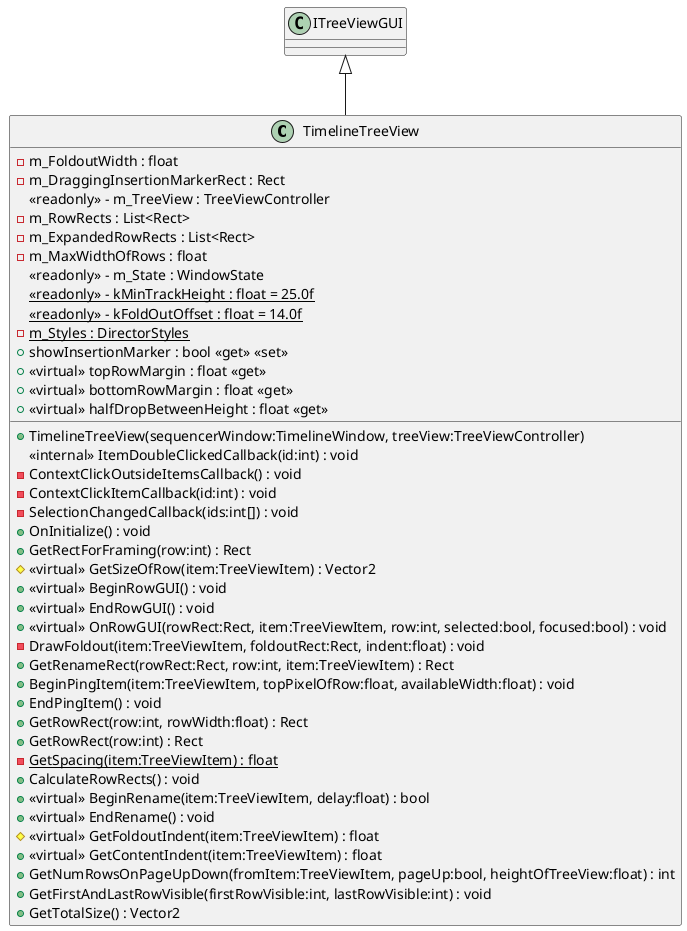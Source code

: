 @startuml
class TimelineTreeView {
    - m_FoldoutWidth : float
    - m_DraggingInsertionMarkerRect : Rect
    <<readonly>> - m_TreeView : TreeViewController
    - m_RowRects : List<Rect>
    - m_ExpandedRowRects : List<Rect>
    - m_MaxWidthOfRows : float
    <<readonly>> - m_State : WindowState
    {static} <<readonly>> - kMinTrackHeight : float = 25.0f
    {static} <<readonly>> - kFoldOutOffset : float = 14.0f
    {static} - m_Styles : DirectorStyles
    + showInsertionMarker : bool <<get>> <<set>>
    + <<virtual>> topRowMargin : float <<get>>
    + <<virtual>> bottomRowMargin : float <<get>>
    + TimelineTreeView(sequencerWindow:TimelineWindow, treeView:TreeViewController)
    <<internal>> ItemDoubleClickedCallback(id:int) : void
    - ContextClickOutsideItemsCallback() : void
    - ContextClickItemCallback(id:int) : void
    - SelectionChangedCallback(ids:int[]) : void
    + OnInitialize() : void
    + GetRectForFraming(row:int) : Rect
    # <<virtual>> GetSizeOfRow(item:TreeViewItem) : Vector2
    + <<virtual>> BeginRowGUI() : void
    + <<virtual>> EndRowGUI() : void
    + <<virtual>> OnRowGUI(rowRect:Rect, item:TreeViewItem, row:int, selected:bool, focused:bool) : void
    - DrawFoldout(item:TreeViewItem, foldoutRect:Rect, indent:float) : void
    + GetRenameRect(rowRect:Rect, row:int, item:TreeViewItem) : Rect
    + BeginPingItem(item:TreeViewItem, topPixelOfRow:float, availableWidth:float) : void
    + EndPingItem() : void
    + GetRowRect(row:int, rowWidth:float) : Rect
    + GetRowRect(row:int) : Rect
    {static} - GetSpacing(item:TreeViewItem) : float
    + CalculateRowRects() : void
    + <<virtual>> BeginRename(item:TreeViewItem, delay:float) : bool
    + <<virtual>> EndRename() : void
    # <<virtual>> GetFoldoutIndent(item:TreeViewItem) : float
    + <<virtual>> GetContentIndent(item:TreeViewItem) : float
    + GetNumRowsOnPageUpDown(fromItem:TreeViewItem, pageUp:bool, heightOfTreeView:float) : int
    + GetFirstAndLastRowVisible(firstRowVisible:int, lastRowVisible:int) : void
    + GetTotalSize() : Vector2
    + <<virtual>> halfDropBetweenHeight : float <<get>>
}
ITreeViewGUI <|-- TimelineTreeView
@enduml
